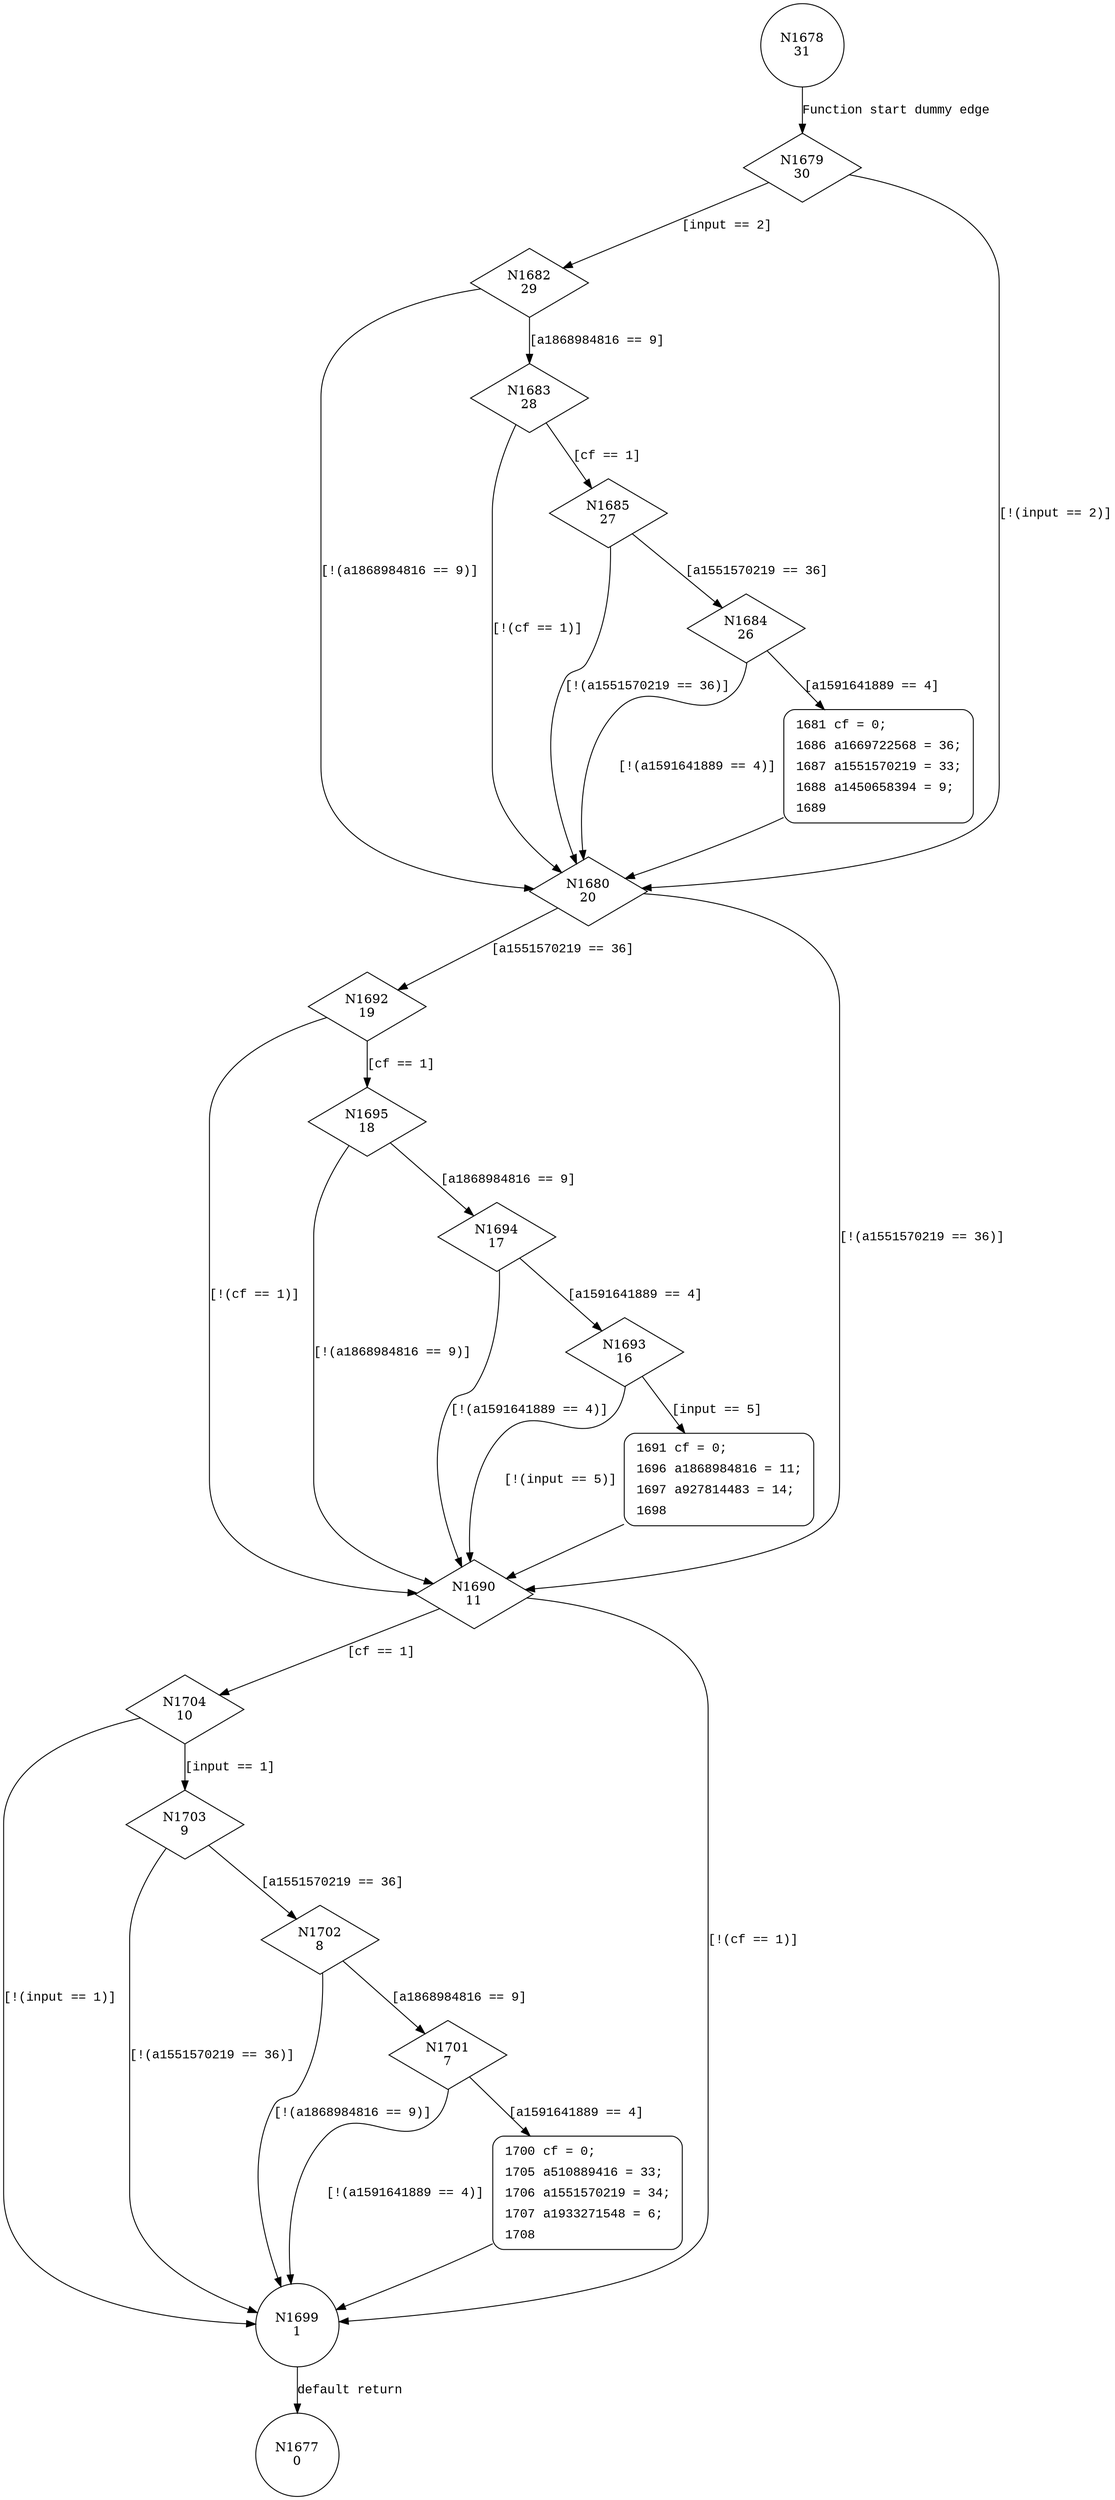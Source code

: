 digraph calculate_outputm131 {
1678 [shape="circle" label="N1678\n31"]
1679 [shape="diamond" label="N1679\n30"]
1682 [shape="diamond" label="N1682\n29"]
1680 [shape="diamond" label="N1680\n20"]
1692 [shape="diamond" label="N1692\n19"]
1690 [shape="diamond" label="N1690\n11"]
1704 [shape="diamond" label="N1704\n10"]
1699 [shape="circle" label="N1699\n1"]
1677 [shape="circle" label="N1677\n0"]
1703 [shape="diamond" label="N1703\n9"]
1702 [shape="diamond" label="N1702\n8"]
1701 [shape="diamond" label="N1701\n7"]
1700 [shape="circle" label="N1700\n6"]
1695 [shape="diamond" label="N1695\n18"]
1694 [shape="diamond" label="N1694\n17"]
1693 [shape="diamond" label="N1693\n16"]
1691 [shape="circle" label="N1691\n15"]
1683 [shape="diamond" label="N1683\n28"]
1685 [shape="diamond" label="N1685\n27"]
1684 [shape="diamond" label="N1684\n26"]
1681 [shape="circle" label="N1681\n25"]
1700 [style="filled,bold" penwidth="1" fillcolor="white" fontname="Courier New" shape="Mrecord" label=<<table border="0" cellborder="0" cellpadding="3" bgcolor="white"><tr><td align="right">1700</td><td align="left">cf = 0;</td></tr><tr><td align="right">1705</td><td align="left">a510889416 = 33;</td></tr><tr><td align="right">1706</td><td align="left">a1551570219 = 34;</td></tr><tr><td align="right">1707</td><td align="left">a1933271548 = 6;</td></tr><tr><td align="right">1708</td><td align="left"></td></tr></table>>]
1700 -> 1699[label=""]
1691 [style="filled,bold" penwidth="1" fillcolor="white" fontname="Courier New" shape="Mrecord" label=<<table border="0" cellborder="0" cellpadding="3" bgcolor="white"><tr><td align="right">1691</td><td align="left">cf = 0;</td></tr><tr><td align="right">1696</td><td align="left">a1868984816 = 11;</td></tr><tr><td align="right">1697</td><td align="left">a927814483 = 14;</td></tr><tr><td align="right">1698</td><td align="left"></td></tr></table>>]
1691 -> 1690[label=""]
1681 [style="filled,bold" penwidth="1" fillcolor="white" fontname="Courier New" shape="Mrecord" label=<<table border="0" cellborder="0" cellpadding="3" bgcolor="white"><tr><td align="right">1681</td><td align="left">cf = 0;</td></tr><tr><td align="right">1686</td><td align="left">a1669722568 = 36;</td></tr><tr><td align="right">1687</td><td align="left">a1551570219 = 33;</td></tr><tr><td align="right">1688</td><td align="left">a1450658394 = 9;</td></tr><tr><td align="right">1689</td><td align="left"></td></tr></table>>]
1681 -> 1680[label=""]
1678 -> 1679 [label="Function start dummy edge" fontname="Courier New"]
1679 -> 1682 [label="[input == 2]" fontname="Courier New"]
1679 -> 1680 [label="[!(input == 2)]" fontname="Courier New"]
1680 -> 1692 [label="[a1551570219 == 36]" fontname="Courier New"]
1680 -> 1690 [label="[!(a1551570219 == 36)]" fontname="Courier New"]
1690 -> 1704 [label="[cf == 1]" fontname="Courier New"]
1690 -> 1699 [label="[!(cf == 1)]" fontname="Courier New"]
1699 -> 1677 [label="default return" fontname="Courier New"]
1704 -> 1703 [label="[input == 1]" fontname="Courier New"]
1704 -> 1699 [label="[!(input == 1)]" fontname="Courier New"]
1703 -> 1702 [label="[a1551570219 == 36]" fontname="Courier New"]
1703 -> 1699 [label="[!(a1551570219 == 36)]" fontname="Courier New"]
1702 -> 1701 [label="[a1868984816 == 9]" fontname="Courier New"]
1702 -> 1699 [label="[!(a1868984816 == 9)]" fontname="Courier New"]
1701 -> 1700 [label="[a1591641889 == 4]" fontname="Courier New"]
1701 -> 1699 [label="[!(a1591641889 == 4)]" fontname="Courier New"]
1692 -> 1695 [label="[cf == 1]" fontname="Courier New"]
1692 -> 1690 [label="[!(cf == 1)]" fontname="Courier New"]
1695 -> 1694 [label="[a1868984816 == 9]" fontname="Courier New"]
1695 -> 1690 [label="[!(a1868984816 == 9)]" fontname="Courier New"]
1694 -> 1693 [label="[a1591641889 == 4]" fontname="Courier New"]
1694 -> 1690 [label="[!(a1591641889 == 4)]" fontname="Courier New"]
1693 -> 1691 [label="[input == 5]" fontname="Courier New"]
1693 -> 1690 [label="[!(input == 5)]" fontname="Courier New"]
1682 -> 1683 [label="[a1868984816 == 9]" fontname="Courier New"]
1682 -> 1680 [label="[!(a1868984816 == 9)]" fontname="Courier New"]
1683 -> 1685 [label="[cf == 1]" fontname="Courier New"]
1683 -> 1680 [label="[!(cf == 1)]" fontname="Courier New"]
1685 -> 1684 [label="[a1551570219 == 36]" fontname="Courier New"]
1685 -> 1680 [label="[!(a1551570219 == 36)]" fontname="Courier New"]
1684 -> 1681 [label="[a1591641889 == 4]" fontname="Courier New"]
1684 -> 1680 [label="[!(a1591641889 == 4)]" fontname="Courier New"]
}